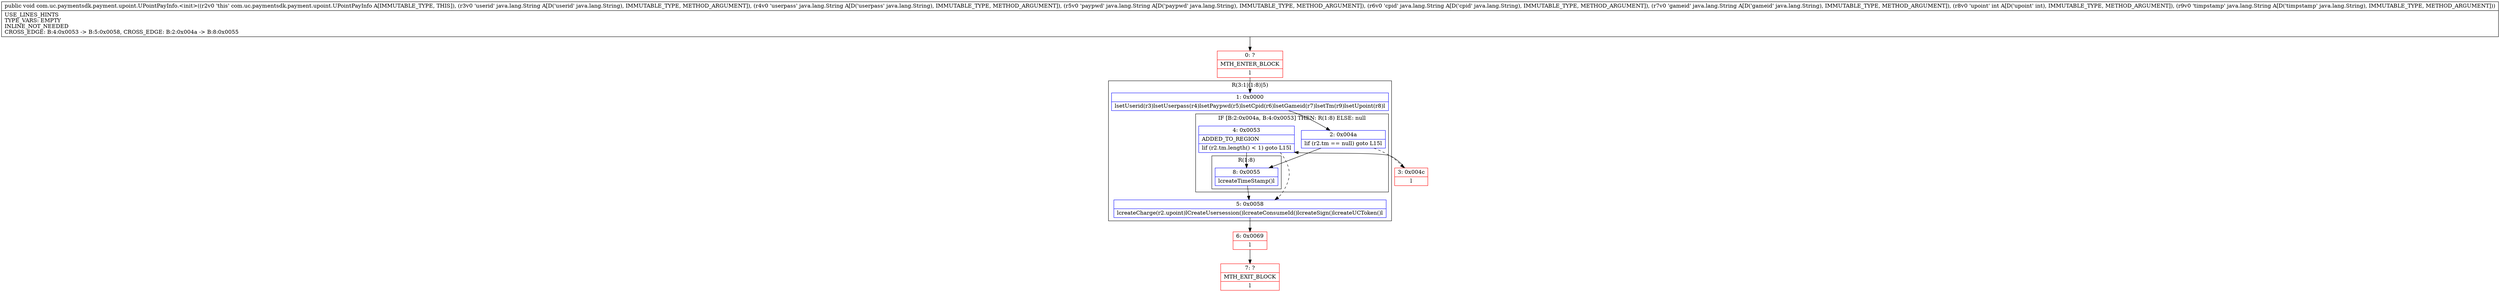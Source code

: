 digraph "CFG forcom.uc.paymentsdk.payment.upoint.UPointPayInfo.\<init\>(Ljava\/lang\/String;Ljava\/lang\/String;Ljava\/lang\/String;Ljava\/lang\/String;Ljava\/lang\/String;ILjava\/lang\/String;)V" {
subgraph cluster_Region_1781791712 {
label = "R(3:1|(1:8)|5)";
node [shape=record,color=blue];
Node_1 [shape=record,label="{1\:\ 0x0000|lsetUserid(r3)lsetUserpass(r4)lsetPaypwd(r5)lsetCpid(r6)lsetGameid(r7)lsetTm(r9)lsetUpoint(r8)l}"];
subgraph cluster_IfRegion_521788302 {
label = "IF [B:2:0x004a, B:4:0x0053] THEN: R(1:8) ELSE: null";
node [shape=record,color=blue];
Node_2 [shape=record,label="{2\:\ 0x004a|lif (r2.tm == null) goto L15l}"];
Node_4 [shape=record,label="{4\:\ 0x0053|ADDED_TO_REGION\l|lif (r2.tm.length() \< 1) goto L15l}"];
subgraph cluster_Region_1431179495 {
label = "R(1:8)";
node [shape=record,color=blue];
Node_8 [shape=record,label="{8\:\ 0x0055|lcreateTimeStamp()l}"];
}
}
Node_5 [shape=record,label="{5\:\ 0x0058|lcreateCharge(r2.upoint)lCreateUsersession()lcreateConsumeId()lcreateSign()lcreateUCToken()l}"];
}
Node_0 [shape=record,color=red,label="{0\:\ ?|MTH_ENTER_BLOCK\l|l}"];
Node_3 [shape=record,color=red,label="{3\:\ 0x004c|l}"];
Node_6 [shape=record,color=red,label="{6\:\ 0x0069|l}"];
Node_7 [shape=record,color=red,label="{7\:\ ?|MTH_EXIT_BLOCK\l|l}"];
MethodNode[shape=record,label="{public void com.uc.paymentsdk.payment.upoint.UPointPayInfo.\<init\>((r2v0 'this' com.uc.paymentsdk.payment.upoint.UPointPayInfo A[IMMUTABLE_TYPE, THIS]), (r3v0 'userid' java.lang.String A[D('userid' java.lang.String), IMMUTABLE_TYPE, METHOD_ARGUMENT]), (r4v0 'userpass' java.lang.String A[D('userpass' java.lang.String), IMMUTABLE_TYPE, METHOD_ARGUMENT]), (r5v0 'paypwd' java.lang.String A[D('paypwd' java.lang.String), IMMUTABLE_TYPE, METHOD_ARGUMENT]), (r6v0 'cpid' java.lang.String A[D('cpid' java.lang.String), IMMUTABLE_TYPE, METHOD_ARGUMENT]), (r7v0 'gameid' java.lang.String A[D('gameid' java.lang.String), IMMUTABLE_TYPE, METHOD_ARGUMENT]), (r8v0 'upoint' int A[D('upoint' int), IMMUTABLE_TYPE, METHOD_ARGUMENT]), (r9v0 'timpstamp' java.lang.String A[D('timpstamp' java.lang.String), IMMUTABLE_TYPE, METHOD_ARGUMENT]))  | USE_LINES_HINTS\lTYPE_VARS: EMPTY\lINLINE_NOT_NEEDED\lCROSS_EDGE: B:4:0x0053 \-\> B:5:0x0058, CROSS_EDGE: B:2:0x004a \-\> B:8:0x0055\l}"];
MethodNode -> Node_0;
Node_1 -> Node_2;
Node_2 -> Node_3[style=dashed];
Node_2 -> Node_8;
Node_4 -> Node_8;
Node_4 -> Node_5[style=dashed];
Node_8 -> Node_5;
Node_5 -> Node_6;
Node_0 -> Node_1;
Node_3 -> Node_4;
Node_6 -> Node_7;
}

